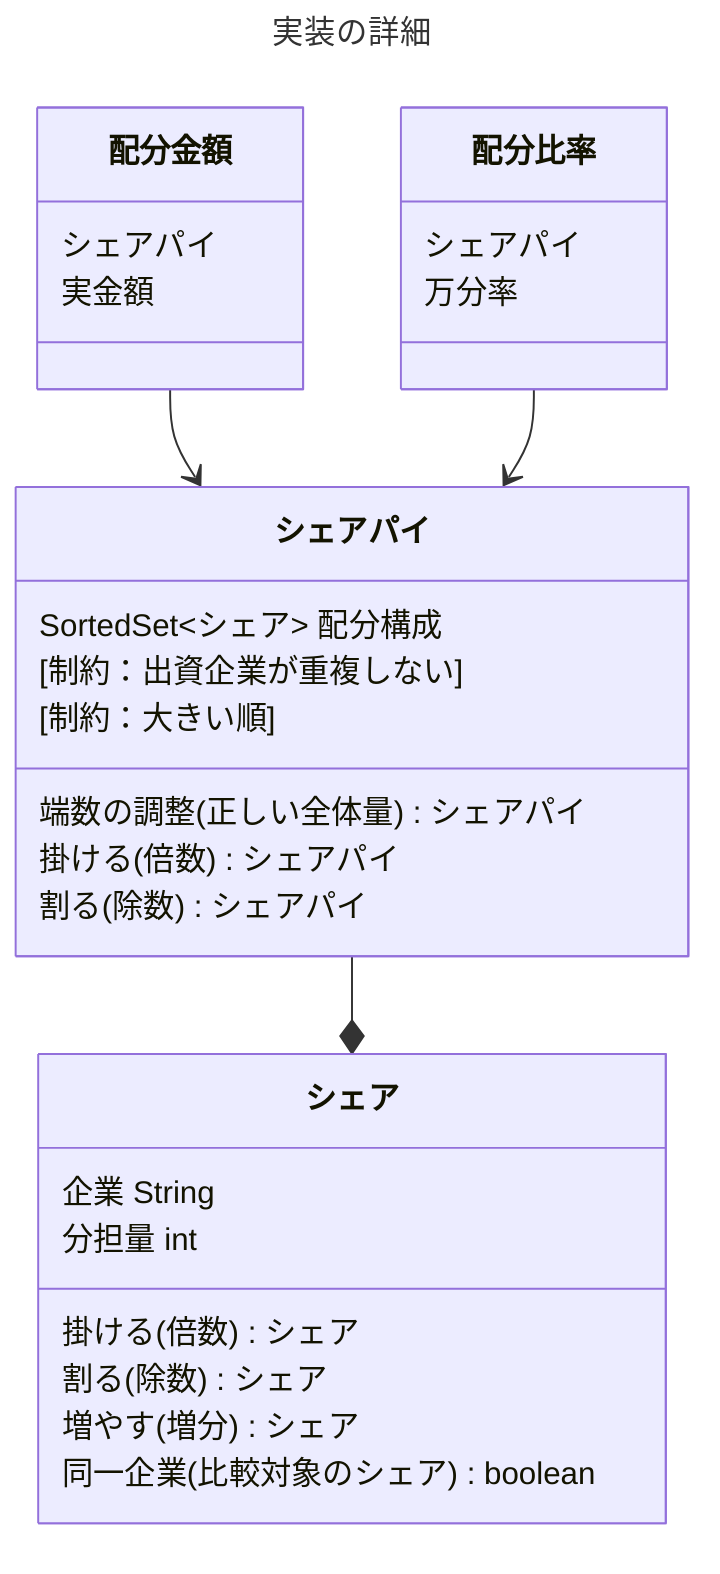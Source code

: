 ---
title: 実装の詳細
---
classDiagram
    配分金額 --> シェアパイ
    配分比率 --> シェアパイ
    シェアパイ --* シェア

    class シェアパイ {
        SortedSet~シェア~ 配分構成
        [制約：出資企業が重複しない]
        [制約：大きい順]
        端数の調整(正しい全体量) シェアパイ
        掛ける(倍数) シェアパイ
        割る(除数) シェアパイ
    }

    class シェア {
        企業 String
        分担量 int
        掛ける(倍数) シェア
        割る(除数) シェア
        増やす(増分) シェア
        同一企業(比較対象のシェア) boolean
    }
    class 配分比率 {
        シェアパイ
        万分率
    }
    class 配分金額 {
        シェアパイ
        実金額
    }
